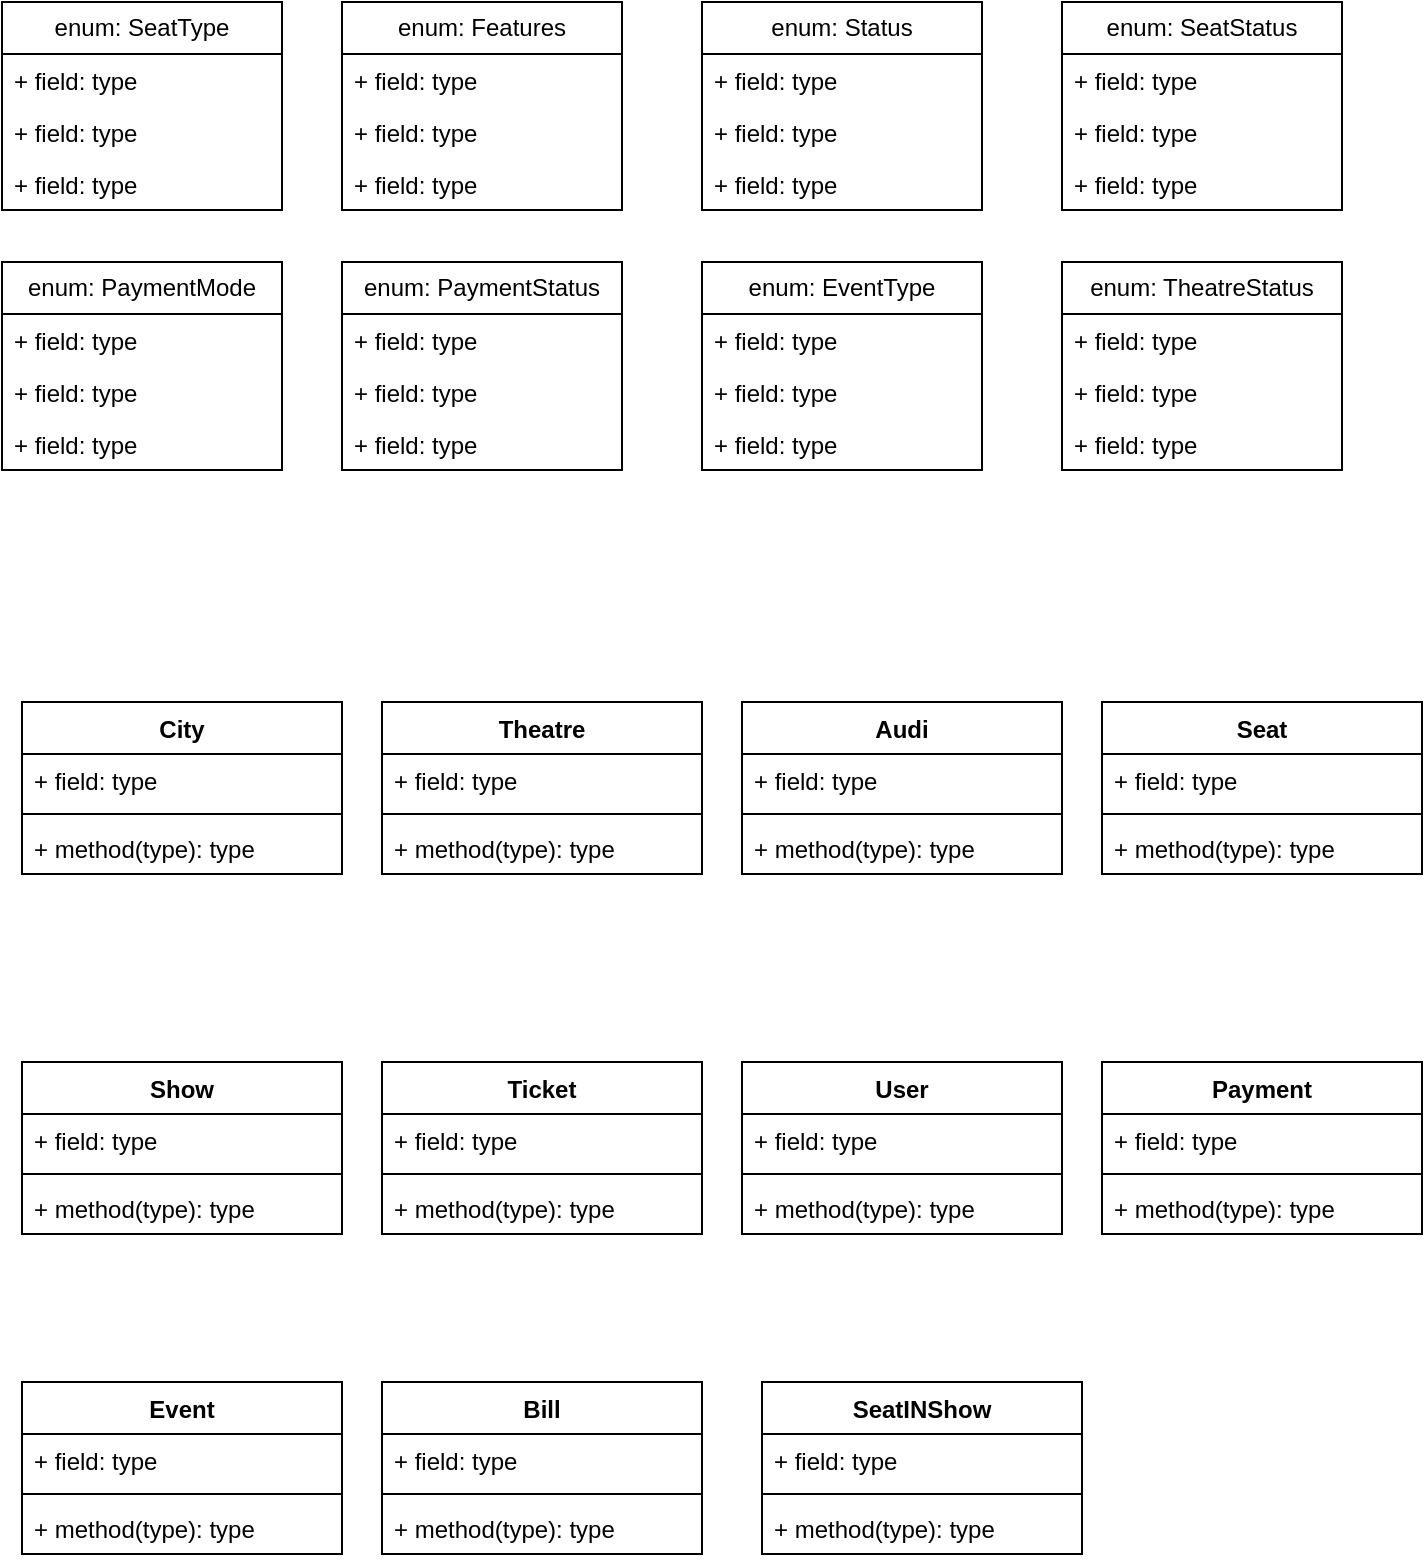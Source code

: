 <mxfile version="21.6.2" type="github">
  <diagram name="Page-1" id="lLiNNvSxMgp1m489HLiG">
    <mxGraphModel dx="918" dy="1508" grid="1" gridSize="10" guides="1" tooltips="1" connect="1" arrows="1" fold="1" page="1" pageScale="1" pageWidth="850" pageHeight="1100" math="0" shadow="0">
      <root>
        <mxCell id="0" />
        <mxCell id="1" parent="0" />
        <mxCell id="G4mVF493hr3lgqfY5SzP-5" value="Theatre" style="swimlane;fontStyle=1;align=center;verticalAlign=top;childLayout=stackLayout;horizontal=1;startSize=26;horizontalStack=0;resizeParent=1;resizeParentMax=0;resizeLast=0;collapsible=1;marginBottom=0;whiteSpace=wrap;html=1;" vertex="1" parent="1">
          <mxGeometry x="230" y="130" width="160" height="86" as="geometry" />
        </mxCell>
        <mxCell id="G4mVF493hr3lgqfY5SzP-6" value="+ field: type" style="text;strokeColor=none;fillColor=none;align=left;verticalAlign=top;spacingLeft=4;spacingRight=4;overflow=hidden;rotatable=0;points=[[0,0.5],[1,0.5]];portConstraint=eastwest;whiteSpace=wrap;html=1;" vertex="1" parent="G4mVF493hr3lgqfY5SzP-5">
          <mxGeometry y="26" width="160" height="26" as="geometry" />
        </mxCell>
        <mxCell id="G4mVF493hr3lgqfY5SzP-7" value="" style="line;strokeWidth=1;fillColor=none;align=left;verticalAlign=middle;spacingTop=-1;spacingLeft=3;spacingRight=3;rotatable=0;labelPosition=right;points=[];portConstraint=eastwest;strokeColor=inherit;" vertex="1" parent="G4mVF493hr3lgqfY5SzP-5">
          <mxGeometry y="52" width="160" height="8" as="geometry" />
        </mxCell>
        <mxCell id="G4mVF493hr3lgqfY5SzP-8" value="+ method(type): type" style="text;strokeColor=none;fillColor=none;align=left;verticalAlign=top;spacingLeft=4;spacingRight=4;overflow=hidden;rotatable=0;points=[[0,0.5],[1,0.5]];portConstraint=eastwest;whiteSpace=wrap;html=1;" vertex="1" parent="G4mVF493hr3lgqfY5SzP-5">
          <mxGeometry y="60" width="160" height="26" as="geometry" />
        </mxCell>
        <mxCell id="G4mVF493hr3lgqfY5SzP-13" value="enum: SeatType" style="swimlane;fontStyle=0;childLayout=stackLayout;horizontal=1;startSize=26;fillColor=none;horizontalStack=0;resizeParent=1;resizeParentMax=0;resizeLast=0;collapsible=1;marginBottom=0;whiteSpace=wrap;html=1;" vertex="1" parent="1">
          <mxGeometry x="40" y="-220" width="140" height="104" as="geometry" />
        </mxCell>
        <mxCell id="G4mVF493hr3lgqfY5SzP-14" value="+ field: type" style="text;strokeColor=none;fillColor=none;align=left;verticalAlign=top;spacingLeft=4;spacingRight=4;overflow=hidden;rotatable=0;points=[[0,0.5],[1,0.5]];portConstraint=eastwest;whiteSpace=wrap;html=1;" vertex="1" parent="G4mVF493hr3lgqfY5SzP-13">
          <mxGeometry y="26" width="140" height="26" as="geometry" />
        </mxCell>
        <mxCell id="G4mVF493hr3lgqfY5SzP-15" value="+ field: type" style="text;strokeColor=none;fillColor=none;align=left;verticalAlign=top;spacingLeft=4;spacingRight=4;overflow=hidden;rotatable=0;points=[[0,0.5],[1,0.5]];portConstraint=eastwest;whiteSpace=wrap;html=1;" vertex="1" parent="G4mVF493hr3lgqfY5SzP-13">
          <mxGeometry y="52" width="140" height="26" as="geometry" />
        </mxCell>
        <mxCell id="G4mVF493hr3lgqfY5SzP-16" value="+ field: type" style="text;strokeColor=none;fillColor=none;align=left;verticalAlign=top;spacingLeft=4;spacingRight=4;overflow=hidden;rotatable=0;points=[[0,0.5],[1,0.5]];portConstraint=eastwest;whiteSpace=wrap;html=1;" vertex="1" parent="G4mVF493hr3lgqfY5SzP-13">
          <mxGeometry y="78" width="140" height="26" as="geometry" />
        </mxCell>
        <mxCell id="G4mVF493hr3lgqfY5SzP-21" value="enum: Features" style="swimlane;fontStyle=0;childLayout=stackLayout;horizontal=1;startSize=26;fillColor=none;horizontalStack=0;resizeParent=1;resizeParentMax=0;resizeLast=0;collapsible=1;marginBottom=0;whiteSpace=wrap;html=1;" vertex="1" parent="1">
          <mxGeometry x="210" y="-220" width="140" height="104" as="geometry" />
        </mxCell>
        <mxCell id="G4mVF493hr3lgqfY5SzP-22" value="+ field: type" style="text;strokeColor=none;fillColor=none;align=left;verticalAlign=top;spacingLeft=4;spacingRight=4;overflow=hidden;rotatable=0;points=[[0,0.5],[1,0.5]];portConstraint=eastwest;whiteSpace=wrap;html=1;" vertex="1" parent="G4mVF493hr3lgqfY5SzP-21">
          <mxGeometry y="26" width="140" height="26" as="geometry" />
        </mxCell>
        <mxCell id="G4mVF493hr3lgqfY5SzP-23" value="+ field: type" style="text;strokeColor=none;fillColor=none;align=left;verticalAlign=top;spacingLeft=4;spacingRight=4;overflow=hidden;rotatable=0;points=[[0,0.5],[1,0.5]];portConstraint=eastwest;whiteSpace=wrap;html=1;" vertex="1" parent="G4mVF493hr3lgqfY5SzP-21">
          <mxGeometry y="52" width="140" height="26" as="geometry" />
        </mxCell>
        <mxCell id="G4mVF493hr3lgqfY5SzP-24" value="+ field: type" style="text;strokeColor=none;fillColor=none;align=left;verticalAlign=top;spacingLeft=4;spacingRight=4;overflow=hidden;rotatable=0;points=[[0,0.5],[1,0.5]];portConstraint=eastwest;whiteSpace=wrap;html=1;" vertex="1" parent="G4mVF493hr3lgqfY5SzP-21">
          <mxGeometry y="78" width="140" height="26" as="geometry" />
        </mxCell>
        <mxCell id="G4mVF493hr3lgqfY5SzP-25" value="enum: Status" style="swimlane;fontStyle=0;childLayout=stackLayout;horizontal=1;startSize=26;fillColor=none;horizontalStack=0;resizeParent=1;resizeParentMax=0;resizeLast=0;collapsible=1;marginBottom=0;whiteSpace=wrap;html=1;" vertex="1" parent="1">
          <mxGeometry x="390" y="-220" width="140" height="104" as="geometry" />
        </mxCell>
        <mxCell id="G4mVF493hr3lgqfY5SzP-26" value="+ field: type" style="text;strokeColor=none;fillColor=none;align=left;verticalAlign=top;spacingLeft=4;spacingRight=4;overflow=hidden;rotatable=0;points=[[0,0.5],[1,0.5]];portConstraint=eastwest;whiteSpace=wrap;html=1;" vertex="1" parent="G4mVF493hr3lgqfY5SzP-25">
          <mxGeometry y="26" width="140" height="26" as="geometry" />
        </mxCell>
        <mxCell id="G4mVF493hr3lgqfY5SzP-27" value="+ field: type" style="text;strokeColor=none;fillColor=none;align=left;verticalAlign=top;spacingLeft=4;spacingRight=4;overflow=hidden;rotatable=0;points=[[0,0.5],[1,0.5]];portConstraint=eastwest;whiteSpace=wrap;html=1;" vertex="1" parent="G4mVF493hr3lgqfY5SzP-25">
          <mxGeometry y="52" width="140" height="26" as="geometry" />
        </mxCell>
        <mxCell id="G4mVF493hr3lgqfY5SzP-28" value="+ field: type" style="text;strokeColor=none;fillColor=none;align=left;verticalAlign=top;spacingLeft=4;spacingRight=4;overflow=hidden;rotatable=0;points=[[0,0.5],[1,0.5]];portConstraint=eastwest;whiteSpace=wrap;html=1;" vertex="1" parent="G4mVF493hr3lgqfY5SzP-25">
          <mxGeometry y="78" width="140" height="26" as="geometry" />
        </mxCell>
        <mxCell id="G4mVF493hr3lgqfY5SzP-29" value="enum: SeatStatus" style="swimlane;fontStyle=0;childLayout=stackLayout;horizontal=1;startSize=26;fillColor=none;horizontalStack=0;resizeParent=1;resizeParentMax=0;resizeLast=0;collapsible=1;marginBottom=0;whiteSpace=wrap;html=1;" vertex="1" parent="1">
          <mxGeometry x="570" y="-220" width="140" height="104" as="geometry" />
        </mxCell>
        <mxCell id="G4mVF493hr3lgqfY5SzP-30" value="+ field: type" style="text;strokeColor=none;fillColor=none;align=left;verticalAlign=top;spacingLeft=4;spacingRight=4;overflow=hidden;rotatable=0;points=[[0,0.5],[1,0.5]];portConstraint=eastwest;whiteSpace=wrap;html=1;" vertex="1" parent="G4mVF493hr3lgqfY5SzP-29">
          <mxGeometry y="26" width="140" height="26" as="geometry" />
        </mxCell>
        <mxCell id="G4mVF493hr3lgqfY5SzP-31" value="+ field: type" style="text;strokeColor=none;fillColor=none;align=left;verticalAlign=top;spacingLeft=4;spacingRight=4;overflow=hidden;rotatable=0;points=[[0,0.5],[1,0.5]];portConstraint=eastwest;whiteSpace=wrap;html=1;" vertex="1" parent="G4mVF493hr3lgqfY5SzP-29">
          <mxGeometry y="52" width="140" height="26" as="geometry" />
        </mxCell>
        <mxCell id="G4mVF493hr3lgqfY5SzP-32" value="+ field: type" style="text;strokeColor=none;fillColor=none;align=left;verticalAlign=top;spacingLeft=4;spacingRight=4;overflow=hidden;rotatable=0;points=[[0,0.5],[1,0.5]];portConstraint=eastwest;whiteSpace=wrap;html=1;" vertex="1" parent="G4mVF493hr3lgqfY5SzP-29">
          <mxGeometry y="78" width="140" height="26" as="geometry" />
        </mxCell>
        <mxCell id="G4mVF493hr3lgqfY5SzP-33" value="enum: PaymentMode" style="swimlane;fontStyle=0;childLayout=stackLayout;horizontal=1;startSize=26;fillColor=none;horizontalStack=0;resizeParent=1;resizeParentMax=0;resizeLast=0;collapsible=1;marginBottom=0;whiteSpace=wrap;html=1;" vertex="1" parent="1">
          <mxGeometry x="40" y="-90" width="140" height="104" as="geometry" />
        </mxCell>
        <mxCell id="G4mVF493hr3lgqfY5SzP-34" value="+ field: type" style="text;strokeColor=none;fillColor=none;align=left;verticalAlign=top;spacingLeft=4;spacingRight=4;overflow=hidden;rotatable=0;points=[[0,0.5],[1,0.5]];portConstraint=eastwest;whiteSpace=wrap;html=1;" vertex="1" parent="G4mVF493hr3lgqfY5SzP-33">
          <mxGeometry y="26" width="140" height="26" as="geometry" />
        </mxCell>
        <mxCell id="G4mVF493hr3lgqfY5SzP-35" value="+ field: type" style="text;strokeColor=none;fillColor=none;align=left;verticalAlign=top;spacingLeft=4;spacingRight=4;overflow=hidden;rotatable=0;points=[[0,0.5],[1,0.5]];portConstraint=eastwest;whiteSpace=wrap;html=1;" vertex="1" parent="G4mVF493hr3lgqfY5SzP-33">
          <mxGeometry y="52" width="140" height="26" as="geometry" />
        </mxCell>
        <mxCell id="G4mVF493hr3lgqfY5SzP-36" value="+ field: type" style="text;strokeColor=none;fillColor=none;align=left;verticalAlign=top;spacingLeft=4;spacingRight=4;overflow=hidden;rotatable=0;points=[[0,0.5],[1,0.5]];portConstraint=eastwest;whiteSpace=wrap;html=1;" vertex="1" parent="G4mVF493hr3lgqfY5SzP-33">
          <mxGeometry y="78" width="140" height="26" as="geometry" />
        </mxCell>
        <mxCell id="G4mVF493hr3lgqfY5SzP-37" value="enum: PaymentStatus" style="swimlane;fontStyle=0;childLayout=stackLayout;horizontal=1;startSize=26;fillColor=none;horizontalStack=0;resizeParent=1;resizeParentMax=0;resizeLast=0;collapsible=1;marginBottom=0;whiteSpace=wrap;html=1;" vertex="1" parent="1">
          <mxGeometry x="210" y="-90" width="140" height="104" as="geometry" />
        </mxCell>
        <mxCell id="G4mVF493hr3lgqfY5SzP-38" value="+ field: type" style="text;strokeColor=none;fillColor=none;align=left;verticalAlign=top;spacingLeft=4;spacingRight=4;overflow=hidden;rotatable=0;points=[[0,0.5],[1,0.5]];portConstraint=eastwest;whiteSpace=wrap;html=1;" vertex="1" parent="G4mVF493hr3lgqfY5SzP-37">
          <mxGeometry y="26" width="140" height="26" as="geometry" />
        </mxCell>
        <mxCell id="G4mVF493hr3lgqfY5SzP-39" value="+ field: type" style="text;strokeColor=none;fillColor=none;align=left;verticalAlign=top;spacingLeft=4;spacingRight=4;overflow=hidden;rotatable=0;points=[[0,0.5],[1,0.5]];portConstraint=eastwest;whiteSpace=wrap;html=1;" vertex="1" parent="G4mVF493hr3lgqfY5SzP-37">
          <mxGeometry y="52" width="140" height="26" as="geometry" />
        </mxCell>
        <mxCell id="G4mVF493hr3lgqfY5SzP-40" value="+ field: type" style="text;strokeColor=none;fillColor=none;align=left;verticalAlign=top;spacingLeft=4;spacingRight=4;overflow=hidden;rotatable=0;points=[[0,0.5],[1,0.5]];portConstraint=eastwest;whiteSpace=wrap;html=1;" vertex="1" parent="G4mVF493hr3lgqfY5SzP-37">
          <mxGeometry y="78" width="140" height="26" as="geometry" />
        </mxCell>
        <mxCell id="G4mVF493hr3lgqfY5SzP-41" value="enum: EventType" style="swimlane;fontStyle=0;childLayout=stackLayout;horizontal=1;startSize=26;fillColor=none;horizontalStack=0;resizeParent=1;resizeParentMax=0;resizeLast=0;collapsible=1;marginBottom=0;whiteSpace=wrap;html=1;" vertex="1" parent="1">
          <mxGeometry x="390" y="-90" width="140" height="104" as="geometry" />
        </mxCell>
        <mxCell id="G4mVF493hr3lgqfY5SzP-42" value="+ field: type" style="text;strokeColor=none;fillColor=none;align=left;verticalAlign=top;spacingLeft=4;spacingRight=4;overflow=hidden;rotatable=0;points=[[0,0.5],[1,0.5]];portConstraint=eastwest;whiteSpace=wrap;html=1;" vertex="1" parent="G4mVF493hr3lgqfY5SzP-41">
          <mxGeometry y="26" width="140" height="26" as="geometry" />
        </mxCell>
        <mxCell id="G4mVF493hr3lgqfY5SzP-43" value="+ field: type" style="text;strokeColor=none;fillColor=none;align=left;verticalAlign=top;spacingLeft=4;spacingRight=4;overflow=hidden;rotatable=0;points=[[0,0.5],[1,0.5]];portConstraint=eastwest;whiteSpace=wrap;html=1;" vertex="1" parent="G4mVF493hr3lgqfY5SzP-41">
          <mxGeometry y="52" width="140" height="26" as="geometry" />
        </mxCell>
        <mxCell id="G4mVF493hr3lgqfY5SzP-44" value="+ field: type" style="text;strokeColor=none;fillColor=none;align=left;verticalAlign=top;spacingLeft=4;spacingRight=4;overflow=hidden;rotatable=0;points=[[0,0.5],[1,0.5]];portConstraint=eastwest;whiteSpace=wrap;html=1;" vertex="1" parent="G4mVF493hr3lgqfY5SzP-41">
          <mxGeometry y="78" width="140" height="26" as="geometry" />
        </mxCell>
        <mxCell id="G4mVF493hr3lgqfY5SzP-45" value="enum: TheatreStatus" style="swimlane;fontStyle=0;childLayout=stackLayout;horizontal=1;startSize=26;fillColor=none;horizontalStack=0;resizeParent=1;resizeParentMax=0;resizeLast=0;collapsible=1;marginBottom=0;whiteSpace=wrap;html=1;" vertex="1" parent="1">
          <mxGeometry x="570" y="-90" width="140" height="104" as="geometry" />
        </mxCell>
        <mxCell id="G4mVF493hr3lgqfY5SzP-46" value="+ field: type" style="text;strokeColor=none;fillColor=none;align=left;verticalAlign=top;spacingLeft=4;spacingRight=4;overflow=hidden;rotatable=0;points=[[0,0.5],[1,0.5]];portConstraint=eastwest;whiteSpace=wrap;html=1;" vertex="1" parent="G4mVF493hr3lgqfY5SzP-45">
          <mxGeometry y="26" width="140" height="26" as="geometry" />
        </mxCell>
        <mxCell id="G4mVF493hr3lgqfY5SzP-47" value="+ field: type" style="text;strokeColor=none;fillColor=none;align=left;verticalAlign=top;spacingLeft=4;spacingRight=4;overflow=hidden;rotatable=0;points=[[0,0.5],[1,0.5]];portConstraint=eastwest;whiteSpace=wrap;html=1;" vertex="1" parent="G4mVF493hr3lgqfY5SzP-45">
          <mxGeometry y="52" width="140" height="26" as="geometry" />
        </mxCell>
        <mxCell id="G4mVF493hr3lgqfY5SzP-48" value="+ field: type" style="text;strokeColor=none;fillColor=none;align=left;verticalAlign=top;spacingLeft=4;spacingRight=4;overflow=hidden;rotatable=0;points=[[0,0.5],[1,0.5]];portConstraint=eastwest;whiteSpace=wrap;html=1;" vertex="1" parent="G4mVF493hr3lgqfY5SzP-45">
          <mxGeometry y="78" width="140" height="26" as="geometry" />
        </mxCell>
        <mxCell id="G4mVF493hr3lgqfY5SzP-49" value="City" style="swimlane;fontStyle=1;align=center;verticalAlign=top;childLayout=stackLayout;horizontal=1;startSize=26;horizontalStack=0;resizeParent=1;resizeParentMax=0;resizeLast=0;collapsible=1;marginBottom=0;whiteSpace=wrap;html=1;" vertex="1" parent="1">
          <mxGeometry x="50" y="130" width="160" height="86" as="geometry" />
        </mxCell>
        <mxCell id="G4mVF493hr3lgqfY5SzP-50" value="+ field: type" style="text;strokeColor=none;fillColor=none;align=left;verticalAlign=top;spacingLeft=4;spacingRight=4;overflow=hidden;rotatable=0;points=[[0,0.5],[1,0.5]];portConstraint=eastwest;whiteSpace=wrap;html=1;" vertex="1" parent="G4mVF493hr3lgqfY5SzP-49">
          <mxGeometry y="26" width="160" height="26" as="geometry" />
        </mxCell>
        <mxCell id="G4mVF493hr3lgqfY5SzP-51" value="" style="line;strokeWidth=1;fillColor=none;align=left;verticalAlign=middle;spacingTop=-1;spacingLeft=3;spacingRight=3;rotatable=0;labelPosition=right;points=[];portConstraint=eastwest;strokeColor=inherit;" vertex="1" parent="G4mVF493hr3lgqfY5SzP-49">
          <mxGeometry y="52" width="160" height="8" as="geometry" />
        </mxCell>
        <mxCell id="G4mVF493hr3lgqfY5SzP-52" value="+ method(type): type" style="text;strokeColor=none;fillColor=none;align=left;verticalAlign=top;spacingLeft=4;spacingRight=4;overflow=hidden;rotatable=0;points=[[0,0.5],[1,0.5]];portConstraint=eastwest;whiteSpace=wrap;html=1;" vertex="1" parent="G4mVF493hr3lgqfY5SzP-49">
          <mxGeometry y="60" width="160" height="26" as="geometry" />
        </mxCell>
        <mxCell id="G4mVF493hr3lgqfY5SzP-53" value="Audi" style="swimlane;fontStyle=1;align=center;verticalAlign=top;childLayout=stackLayout;horizontal=1;startSize=26;horizontalStack=0;resizeParent=1;resizeParentMax=0;resizeLast=0;collapsible=1;marginBottom=0;whiteSpace=wrap;html=1;" vertex="1" parent="1">
          <mxGeometry x="410" y="130" width="160" height="86" as="geometry" />
        </mxCell>
        <mxCell id="G4mVF493hr3lgqfY5SzP-54" value="+ field: type" style="text;strokeColor=none;fillColor=none;align=left;verticalAlign=top;spacingLeft=4;spacingRight=4;overflow=hidden;rotatable=0;points=[[0,0.5],[1,0.5]];portConstraint=eastwest;whiteSpace=wrap;html=1;" vertex="1" parent="G4mVF493hr3lgqfY5SzP-53">
          <mxGeometry y="26" width="160" height="26" as="geometry" />
        </mxCell>
        <mxCell id="G4mVF493hr3lgqfY5SzP-55" value="" style="line;strokeWidth=1;fillColor=none;align=left;verticalAlign=middle;spacingTop=-1;spacingLeft=3;spacingRight=3;rotatable=0;labelPosition=right;points=[];portConstraint=eastwest;strokeColor=inherit;" vertex="1" parent="G4mVF493hr3lgqfY5SzP-53">
          <mxGeometry y="52" width="160" height="8" as="geometry" />
        </mxCell>
        <mxCell id="G4mVF493hr3lgqfY5SzP-56" value="+ method(type): type" style="text;strokeColor=none;fillColor=none;align=left;verticalAlign=top;spacingLeft=4;spacingRight=4;overflow=hidden;rotatable=0;points=[[0,0.5],[1,0.5]];portConstraint=eastwest;whiteSpace=wrap;html=1;" vertex="1" parent="G4mVF493hr3lgqfY5SzP-53">
          <mxGeometry y="60" width="160" height="26" as="geometry" />
        </mxCell>
        <mxCell id="G4mVF493hr3lgqfY5SzP-57" value="Seat" style="swimlane;fontStyle=1;align=center;verticalAlign=top;childLayout=stackLayout;horizontal=1;startSize=26;horizontalStack=0;resizeParent=1;resizeParentMax=0;resizeLast=0;collapsible=1;marginBottom=0;whiteSpace=wrap;html=1;" vertex="1" parent="1">
          <mxGeometry x="590" y="130" width="160" height="86" as="geometry" />
        </mxCell>
        <mxCell id="G4mVF493hr3lgqfY5SzP-58" value="+ field: type" style="text;strokeColor=none;fillColor=none;align=left;verticalAlign=top;spacingLeft=4;spacingRight=4;overflow=hidden;rotatable=0;points=[[0,0.5],[1,0.5]];portConstraint=eastwest;whiteSpace=wrap;html=1;" vertex="1" parent="G4mVF493hr3lgqfY5SzP-57">
          <mxGeometry y="26" width="160" height="26" as="geometry" />
        </mxCell>
        <mxCell id="G4mVF493hr3lgqfY5SzP-59" value="" style="line;strokeWidth=1;fillColor=none;align=left;verticalAlign=middle;spacingTop=-1;spacingLeft=3;spacingRight=3;rotatable=0;labelPosition=right;points=[];portConstraint=eastwest;strokeColor=inherit;" vertex="1" parent="G4mVF493hr3lgqfY5SzP-57">
          <mxGeometry y="52" width="160" height="8" as="geometry" />
        </mxCell>
        <mxCell id="G4mVF493hr3lgqfY5SzP-60" value="+ method(type): type" style="text;strokeColor=none;fillColor=none;align=left;verticalAlign=top;spacingLeft=4;spacingRight=4;overflow=hidden;rotatable=0;points=[[0,0.5],[1,0.5]];portConstraint=eastwest;whiteSpace=wrap;html=1;" vertex="1" parent="G4mVF493hr3lgqfY5SzP-57">
          <mxGeometry y="60" width="160" height="26" as="geometry" />
        </mxCell>
        <mxCell id="G4mVF493hr3lgqfY5SzP-61" value="Show" style="swimlane;fontStyle=1;align=center;verticalAlign=top;childLayout=stackLayout;horizontal=1;startSize=26;horizontalStack=0;resizeParent=1;resizeParentMax=0;resizeLast=0;collapsible=1;marginBottom=0;whiteSpace=wrap;html=1;" vertex="1" parent="1">
          <mxGeometry x="50" y="310" width="160" height="86" as="geometry" />
        </mxCell>
        <mxCell id="G4mVF493hr3lgqfY5SzP-62" value="+ field: type" style="text;strokeColor=none;fillColor=none;align=left;verticalAlign=top;spacingLeft=4;spacingRight=4;overflow=hidden;rotatable=0;points=[[0,0.5],[1,0.5]];portConstraint=eastwest;whiteSpace=wrap;html=1;" vertex="1" parent="G4mVF493hr3lgqfY5SzP-61">
          <mxGeometry y="26" width="160" height="26" as="geometry" />
        </mxCell>
        <mxCell id="G4mVF493hr3lgqfY5SzP-63" value="" style="line;strokeWidth=1;fillColor=none;align=left;verticalAlign=middle;spacingTop=-1;spacingLeft=3;spacingRight=3;rotatable=0;labelPosition=right;points=[];portConstraint=eastwest;strokeColor=inherit;" vertex="1" parent="G4mVF493hr3lgqfY5SzP-61">
          <mxGeometry y="52" width="160" height="8" as="geometry" />
        </mxCell>
        <mxCell id="G4mVF493hr3lgqfY5SzP-64" value="+ method(type): type" style="text;strokeColor=none;fillColor=none;align=left;verticalAlign=top;spacingLeft=4;spacingRight=4;overflow=hidden;rotatable=0;points=[[0,0.5],[1,0.5]];portConstraint=eastwest;whiteSpace=wrap;html=1;" vertex="1" parent="G4mVF493hr3lgqfY5SzP-61">
          <mxGeometry y="60" width="160" height="26" as="geometry" />
        </mxCell>
        <mxCell id="G4mVF493hr3lgqfY5SzP-65" value="Ticket" style="swimlane;fontStyle=1;align=center;verticalAlign=top;childLayout=stackLayout;horizontal=1;startSize=26;horizontalStack=0;resizeParent=1;resizeParentMax=0;resizeLast=0;collapsible=1;marginBottom=0;whiteSpace=wrap;html=1;" vertex="1" parent="1">
          <mxGeometry x="230" y="310" width="160" height="86" as="geometry" />
        </mxCell>
        <mxCell id="G4mVF493hr3lgqfY5SzP-66" value="+ field: type" style="text;strokeColor=none;fillColor=none;align=left;verticalAlign=top;spacingLeft=4;spacingRight=4;overflow=hidden;rotatable=0;points=[[0,0.5],[1,0.5]];portConstraint=eastwest;whiteSpace=wrap;html=1;" vertex="1" parent="G4mVF493hr3lgqfY5SzP-65">
          <mxGeometry y="26" width="160" height="26" as="geometry" />
        </mxCell>
        <mxCell id="G4mVF493hr3lgqfY5SzP-67" value="" style="line;strokeWidth=1;fillColor=none;align=left;verticalAlign=middle;spacingTop=-1;spacingLeft=3;spacingRight=3;rotatable=0;labelPosition=right;points=[];portConstraint=eastwest;strokeColor=inherit;" vertex="1" parent="G4mVF493hr3lgqfY5SzP-65">
          <mxGeometry y="52" width="160" height="8" as="geometry" />
        </mxCell>
        <mxCell id="G4mVF493hr3lgqfY5SzP-68" value="+ method(type): type" style="text;strokeColor=none;fillColor=none;align=left;verticalAlign=top;spacingLeft=4;spacingRight=4;overflow=hidden;rotatable=0;points=[[0,0.5],[1,0.5]];portConstraint=eastwest;whiteSpace=wrap;html=1;" vertex="1" parent="G4mVF493hr3lgqfY5SzP-65">
          <mxGeometry y="60" width="160" height="26" as="geometry" />
        </mxCell>
        <mxCell id="G4mVF493hr3lgqfY5SzP-69" value="User" style="swimlane;fontStyle=1;align=center;verticalAlign=top;childLayout=stackLayout;horizontal=1;startSize=26;horizontalStack=0;resizeParent=1;resizeParentMax=0;resizeLast=0;collapsible=1;marginBottom=0;whiteSpace=wrap;html=1;" vertex="1" parent="1">
          <mxGeometry x="410" y="310" width="160" height="86" as="geometry" />
        </mxCell>
        <mxCell id="G4mVF493hr3lgqfY5SzP-70" value="+ field: type" style="text;strokeColor=none;fillColor=none;align=left;verticalAlign=top;spacingLeft=4;spacingRight=4;overflow=hidden;rotatable=0;points=[[0,0.5],[1,0.5]];portConstraint=eastwest;whiteSpace=wrap;html=1;" vertex="1" parent="G4mVF493hr3lgqfY5SzP-69">
          <mxGeometry y="26" width="160" height="26" as="geometry" />
        </mxCell>
        <mxCell id="G4mVF493hr3lgqfY5SzP-71" value="" style="line;strokeWidth=1;fillColor=none;align=left;verticalAlign=middle;spacingTop=-1;spacingLeft=3;spacingRight=3;rotatable=0;labelPosition=right;points=[];portConstraint=eastwest;strokeColor=inherit;" vertex="1" parent="G4mVF493hr3lgqfY5SzP-69">
          <mxGeometry y="52" width="160" height="8" as="geometry" />
        </mxCell>
        <mxCell id="G4mVF493hr3lgqfY5SzP-72" value="+ method(type): type" style="text;strokeColor=none;fillColor=none;align=left;verticalAlign=top;spacingLeft=4;spacingRight=4;overflow=hidden;rotatable=0;points=[[0,0.5],[1,0.5]];portConstraint=eastwest;whiteSpace=wrap;html=1;" vertex="1" parent="G4mVF493hr3lgqfY5SzP-69">
          <mxGeometry y="60" width="160" height="26" as="geometry" />
        </mxCell>
        <mxCell id="G4mVF493hr3lgqfY5SzP-73" value="Payment" style="swimlane;fontStyle=1;align=center;verticalAlign=top;childLayout=stackLayout;horizontal=1;startSize=26;horizontalStack=0;resizeParent=1;resizeParentMax=0;resizeLast=0;collapsible=1;marginBottom=0;whiteSpace=wrap;html=1;" vertex="1" parent="1">
          <mxGeometry x="590" y="310" width="160" height="86" as="geometry" />
        </mxCell>
        <mxCell id="G4mVF493hr3lgqfY5SzP-74" value="+ field: type" style="text;strokeColor=none;fillColor=none;align=left;verticalAlign=top;spacingLeft=4;spacingRight=4;overflow=hidden;rotatable=0;points=[[0,0.5],[1,0.5]];portConstraint=eastwest;whiteSpace=wrap;html=1;" vertex="1" parent="G4mVF493hr3lgqfY5SzP-73">
          <mxGeometry y="26" width="160" height="26" as="geometry" />
        </mxCell>
        <mxCell id="G4mVF493hr3lgqfY5SzP-75" value="" style="line;strokeWidth=1;fillColor=none;align=left;verticalAlign=middle;spacingTop=-1;spacingLeft=3;spacingRight=3;rotatable=0;labelPosition=right;points=[];portConstraint=eastwest;strokeColor=inherit;" vertex="1" parent="G4mVF493hr3lgqfY5SzP-73">
          <mxGeometry y="52" width="160" height="8" as="geometry" />
        </mxCell>
        <mxCell id="G4mVF493hr3lgqfY5SzP-76" value="+ method(type): type" style="text;strokeColor=none;fillColor=none;align=left;verticalAlign=top;spacingLeft=4;spacingRight=4;overflow=hidden;rotatable=0;points=[[0,0.5],[1,0.5]];portConstraint=eastwest;whiteSpace=wrap;html=1;" vertex="1" parent="G4mVF493hr3lgqfY5SzP-73">
          <mxGeometry y="60" width="160" height="26" as="geometry" />
        </mxCell>
        <mxCell id="G4mVF493hr3lgqfY5SzP-77" value="Event" style="swimlane;fontStyle=1;align=center;verticalAlign=top;childLayout=stackLayout;horizontal=1;startSize=26;horizontalStack=0;resizeParent=1;resizeParentMax=0;resizeLast=0;collapsible=1;marginBottom=0;whiteSpace=wrap;html=1;" vertex="1" parent="1">
          <mxGeometry x="50" y="470" width="160" height="86" as="geometry" />
        </mxCell>
        <mxCell id="G4mVF493hr3lgqfY5SzP-78" value="+ field: type" style="text;strokeColor=none;fillColor=none;align=left;verticalAlign=top;spacingLeft=4;spacingRight=4;overflow=hidden;rotatable=0;points=[[0,0.5],[1,0.5]];portConstraint=eastwest;whiteSpace=wrap;html=1;" vertex="1" parent="G4mVF493hr3lgqfY5SzP-77">
          <mxGeometry y="26" width="160" height="26" as="geometry" />
        </mxCell>
        <mxCell id="G4mVF493hr3lgqfY5SzP-79" value="" style="line;strokeWidth=1;fillColor=none;align=left;verticalAlign=middle;spacingTop=-1;spacingLeft=3;spacingRight=3;rotatable=0;labelPosition=right;points=[];portConstraint=eastwest;strokeColor=inherit;" vertex="1" parent="G4mVF493hr3lgqfY5SzP-77">
          <mxGeometry y="52" width="160" height="8" as="geometry" />
        </mxCell>
        <mxCell id="G4mVF493hr3lgqfY5SzP-80" value="+ method(type): type" style="text;strokeColor=none;fillColor=none;align=left;verticalAlign=top;spacingLeft=4;spacingRight=4;overflow=hidden;rotatable=0;points=[[0,0.5],[1,0.5]];portConstraint=eastwest;whiteSpace=wrap;html=1;" vertex="1" parent="G4mVF493hr3lgqfY5SzP-77">
          <mxGeometry y="60" width="160" height="26" as="geometry" />
        </mxCell>
        <mxCell id="G4mVF493hr3lgqfY5SzP-81" value="Bill" style="swimlane;fontStyle=1;align=center;verticalAlign=top;childLayout=stackLayout;horizontal=1;startSize=26;horizontalStack=0;resizeParent=1;resizeParentMax=0;resizeLast=0;collapsible=1;marginBottom=0;whiteSpace=wrap;html=1;" vertex="1" parent="1">
          <mxGeometry x="230" y="470" width="160" height="86" as="geometry" />
        </mxCell>
        <mxCell id="G4mVF493hr3lgqfY5SzP-82" value="+ field: type" style="text;strokeColor=none;fillColor=none;align=left;verticalAlign=top;spacingLeft=4;spacingRight=4;overflow=hidden;rotatable=0;points=[[0,0.5],[1,0.5]];portConstraint=eastwest;whiteSpace=wrap;html=1;" vertex="1" parent="G4mVF493hr3lgqfY5SzP-81">
          <mxGeometry y="26" width="160" height="26" as="geometry" />
        </mxCell>
        <mxCell id="G4mVF493hr3lgqfY5SzP-83" value="" style="line;strokeWidth=1;fillColor=none;align=left;verticalAlign=middle;spacingTop=-1;spacingLeft=3;spacingRight=3;rotatable=0;labelPosition=right;points=[];portConstraint=eastwest;strokeColor=inherit;" vertex="1" parent="G4mVF493hr3lgqfY5SzP-81">
          <mxGeometry y="52" width="160" height="8" as="geometry" />
        </mxCell>
        <mxCell id="G4mVF493hr3lgqfY5SzP-84" value="+ method(type): type" style="text;strokeColor=none;fillColor=none;align=left;verticalAlign=top;spacingLeft=4;spacingRight=4;overflow=hidden;rotatable=0;points=[[0,0.5],[1,0.5]];portConstraint=eastwest;whiteSpace=wrap;html=1;" vertex="1" parent="G4mVF493hr3lgqfY5SzP-81">
          <mxGeometry y="60" width="160" height="26" as="geometry" />
        </mxCell>
        <mxCell id="G4mVF493hr3lgqfY5SzP-85" value="SeatINShow" style="swimlane;fontStyle=1;align=center;verticalAlign=top;childLayout=stackLayout;horizontal=1;startSize=26;horizontalStack=0;resizeParent=1;resizeParentMax=0;resizeLast=0;collapsible=1;marginBottom=0;whiteSpace=wrap;html=1;" vertex="1" parent="1">
          <mxGeometry x="420" y="470" width="160" height="86" as="geometry" />
        </mxCell>
        <mxCell id="G4mVF493hr3lgqfY5SzP-86" value="+ field: type" style="text;strokeColor=none;fillColor=none;align=left;verticalAlign=top;spacingLeft=4;spacingRight=4;overflow=hidden;rotatable=0;points=[[0,0.5],[1,0.5]];portConstraint=eastwest;whiteSpace=wrap;html=1;" vertex="1" parent="G4mVF493hr3lgqfY5SzP-85">
          <mxGeometry y="26" width="160" height="26" as="geometry" />
        </mxCell>
        <mxCell id="G4mVF493hr3lgqfY5SzP-87" value="" style="line;strokeWidth=1;fillColor=none;align=left;verticalAlign=middle;spacingTop=-1;spacingLeft=3;spacingRight=3;rotatable=0;labelPosition=right;points=[];portConstraint=eastwest;strokeColor=inherit;" vertex="1" parent="G4mVF493hr3lgqfY5SzP-85">
          <mxGeometry y="52" width="160" height="8" as="geometry" />
        </mxCell>
        <mxCell id="G4mVF493hr3lgqfY5SzP-88" value="+ method(type): type" style="text;strokeColor=none;fillColor=none;align=left;verticalAlign=top;spacingLeft=4;spacingRight=4;overflow=hidden;rotatable=0;points=[[0,0.5],[1,0.5]];portConstraint=eastwest;whiteSpace=wrap;html=1;" vertex="1" parent="G4mVF493hr3lgqfY5SzP-85">
          <mxGeometry y="60" width="160" height="26" as="geometry" />
        </mxCell>
      </root>
    </mxGraphModel>
  </diagram>
</mxfile>
